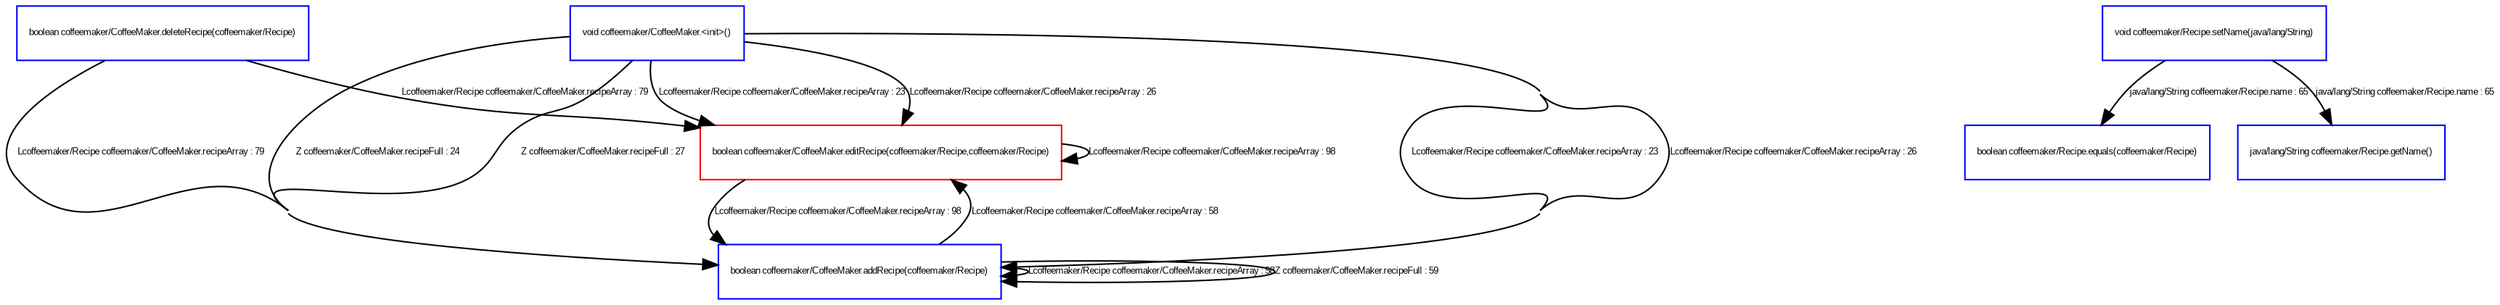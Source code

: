 digraph "DirectedGraph" {
 graph [concentrate = true];
 center=true;
 fontsize=6;
 node [ color=blue,shape="box"fontsize=6,fontcolor=black,fontname=Arial];
 edge [ color=black,fontsize=6,fontcolor=black,fontname=Arial];
"boolean coffeemaker/CoffeeMaker.editRecipe(coffeemaker/Recipe,coffeemaker/Recipe)"[color="red", fontsize="6", fontname="Arial"];
"boolean coffeemaker/CoffeeMaker.addRecipe(coffeemaker/Recipe)" -> "boolean coffeemaker/CoffeeMaker.addRecipe(coffeemaker/Recipe)" [label="Lcoffeemaker/Recipe coffeemaker/CoffeeMaker.recipeArray : 58" ]
"boolean coffeemaker/CoffeeMaker.addRecipe(coffeemaker/Recipe)" -> "boolean coffeemaker/CoffeeMaker.addRecipe(coffeemaker/Recipe)" [label="Z coffeemaker/CoffeeMaker.recipeFull : 59" ]
"boolean coffeemaker/CoffeeMaker.addRecipe(coffeemaker/Recipe)" -> "boolean coffeemaker/CoffeeMaker.editRecipe(coffeemaker/Recipe,coffeemaker/Recipe)" [label="Lcoffeemaker/Recipe coffeemaker/CoffeeMaker.recipeArray : 58" ]
"boolean coffeemaker/CoffeeMaker.deleteRecipe(coffeemaker/Recipe)" -> "boolean coffeemaker/CoffeeMaker.addRecipe(coffeemaker/Recipe)" [label="Lcoffeemaker/Recipe coffeemaker/CoffeeMaker.recipeArray : 79" ]
"boolean coffeemaker/CoffeeMaker.deleteRecipe(coffeemaker/Recipe)" -> "boolean coffeemaker/CoffeeMaker.editRecipe(coffeemaker/Recipe,coffeemaker/Recipe)" [label="Lcoffeemaker/Recipe coffeemaker/CoffeeMaker.recipeArray : 79" ]
"boolean coffeemaker/CoffeeMaker.editRecipe(coffeemaker/Recipe,coffeemaker/Recipe)" -> "boolean coffeemaker/CoffeeMaker.addRecipe(coffeemaker/Recipe)" [label="Lcoffeemaker/Recipe coffeemaker/CoffeeMaker.recipeArray : 98" ]
"boolean coffeemaker/CoffeeMaker.editRecipe(coffeemaker/Recipe,coffeemaker/Recipe)" -> "boolean coffeemaker/CoffeeMaker.editRecipe(coffeemaker/Recipe,coffeemaker/Recipe)" [label="Lcoffeemaker/Recipe coffeemaker/CoffeeMaker.recipeArray : 98" ]
"void coffeemaker/CoffeeMaker.<init>()" -> "boolean coffeemaker/CoffeeMaker.addRecipe(coffeemaker/Recipe)" [label="Lcoffeemaker/Recipe coffeemaker/CoffeeMaker.recipeArray : 23" ]
"void coffeemaker/CoffeeMaker.<init>()" -> "boolean coffeemaker/CoffeeMaker.addRecipe(coffeemaker/Recipe)" [label="Lcoffeemaker/Recipe coffeemaker/CoffeeMaker.recipeArray : 26" ]
"void coffeemaker/CoffeeMaker.<init>()" -> "boolean coffeemaker/CoffeeMaker.addRecipe(coffeemaker/Recipe)" [label="Z coffeemaker/CoffeeMaker.recipeFull : 24" ]
"void coffeemaker/CoffeeMaker.<init>()" -> "boolean coffeemaker/CoffeeMaker.addRecipe(coffeemaker/Recipe)" [label="Z coffeemaker/CoffeeMaker.recipeFull : 27" ]
"void coffeemaker/CoffeeMaker.<init>()" -> "boolean coffeemaker/CoffeeMaker.editRecipe(coffeemaker/Recipe,coffeemaker/Recipe)" [label="Lcoffeemaker/Recipe coffeemaker/CoffeeMaker.recipeArray : 23" ]
"void coffeemaker/CoffeeMaker.<init>()" -> "boolean coffeemaker/CoffeeMaker.editRecipe(coffeemaker/Recipe,coffeemaker/Recipe)" [label="Lcoffeemaker/Recipe coffeemaker/CoffeeMaker.recipeArray : 26" ]
"void coffeemaker/Recipe.setName(java/lang/String)" -> "boolean coffeemaker/Recipe.equals(coffeemaker/Recipe)" [label="java/lang/String coffeemaker/Recipe.name : 65" ]
"void coffeemaker/Recipe.setName(java/lang/String)" -> "java/lang/String coffeemaker/Recipe.getName()" [label="java/lang/String coffeemaker/Recipe.name : 65" ]
}